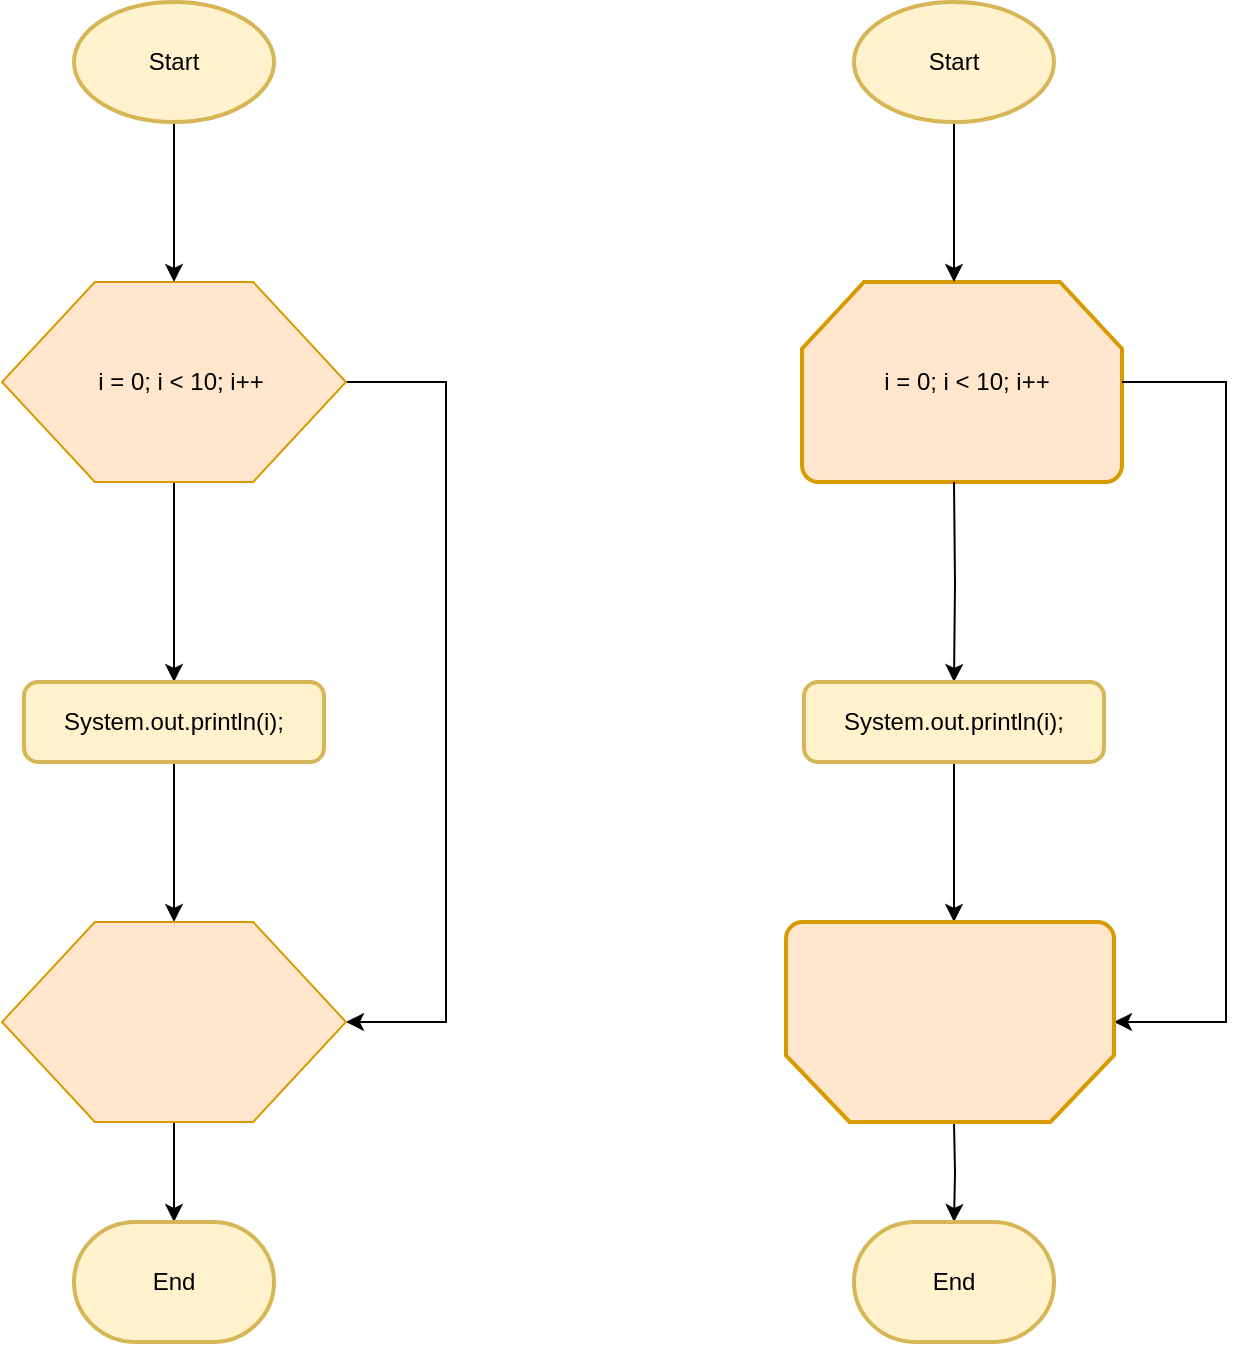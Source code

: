 <mxfile version="13.7.7" type="device"><diagram id="YACbZlrXsKEb8cNsv2js" name="Page-1"><mxGraphModel dx="1995" dy="1136" grid="1" gridSize="10" guides="1" tooltips="1" connect="1" arrows="1" fold="1" page="1" pageScale="1" pageWidth="850" pageHeight="1100" math="0" shadow="0"><root><mxCell id="0"/><mxCell id="1" parent="0"/><mxCell id="EWEAnqAEuMK6vZAX1EDd-26" value="" style="strokeWidth=2;html=1;shape=mxgraph.flowchart.loop_limit;whiteSpace=wrap;fillColor=#ffe6cc;strokeColor=#d79b00;" vertex="1" parent="1"><mxGeometry x="520" y="160" width="160" height="100" as="geometry"/></mxCell><mxCell id="EWEAnqAEuMK6vZAX1EDd-7" style="edgeStyle=orthogonalEdgeStyle;rounded=0;orthogonalLoop=1;jettySize=auto;html=1;exitX=0.5;exitY=1;exitDx=0;exitDy=0;entryX=0.5;entryY=0;entryDx=0;entryDy=0;" edge="1" parent="1" source="EWEAnqAEuMK6vZAX1EDd-1" target="EWEAnqAEuMK6vZAX1EDd-6"><mxGeometry relative="1" as="geometry"/></mxCell><mxCell id="EWEAnqAEuMK6vZAX1EDd-14" style="edgeStyle=orthogonalEdgeStyle;rounded=0;orthogonalLoop=1;jettySize=auto;html=1;exitX=1;exitY=0.5;exitDx=0;exitDy=0;entryX=1;entryY=0.5;entryDx=0;entryDy=0;" edge="1" parent="1" source="EWEAnqAEuMK6vZAX1EDd-1" target="EWEAnqAEuMK6vZAX1EDd-9"><mxGeometry relative="1" as="geometry"><Array as="points"><mxPoint x="342" y="210"/><mxPoint x="342" y="530"/></Array></mxGeometry></mxCell><mxCell id="EWEAnqAEuMK6vZAX1EDd-1" value="" style="verticalLabelPosition=bottom;verticalAlign=top;html=1;shape=hexagon;perimeter=hexagonPerimeter2;arcSize=6;size=0.27;fillColor=#ffe6cc;strokeColor=#d79b00;" vertex="1" parent="1"><mxGeometry x="120" y="160" width="172" height="100" as="geometry"/></mxCell><mxCell id="EWEAnqAEuMK6vZAX1EDd-3" style="edgeStyle=orthogonalEdgeStyle;rounded=0;orthogonalLoop=1;jettySize=auto;html=1;entryX=0.5;entryY=0;entryDx=0;entryDy=0;" edge="1" parent="1" source="EWEAnqAEuMK6vZAX1EDd-2" target="EWEAnqAEuMK6vZAX1EDd-1"><mxGeometry relative="1" as="geometry"/></mxCell><mxCell id="EWEAnqAEuMK6vZAX1EDd-2" value="Start" style="strokeWidth=2;html=1;shape=mxgraph.flowchart.start_1;whiteSpace=wrap;fillColor=#fff2cc;strokeColor=#d6b656;" vertex="1" parent="1"><mxGeometry x="156" y="20" width="100" height="60" as="geometry"/></mxCell><mxCell id="EWEAnqAEuMK6vZAX1EDd-4" value="i = 0; i &amp;lt; 10; i++" style="text;html=1;strokeColor=none;fillColor=none;align=center;verticalAlign=middle;whiteSpace=wrap;rounded=0;" vertex="1" parent="1"><mxGeometry x="147" y="200" width="125" height="20" as="geometry"/></mxCell><mxCell id="EWEAnqAEuMK6vZAX1EDd-10" style="edgeStyle=orthogonalEdgeStyle;rounded=0;orthogonalLoop=1;jettySize=auto;html=1;exitX=0.5;exitY=1;exitDx=0;exitDy=0;entryX=0.5;entryY=0;entryDx=0;entryDy=0;" edge="1" parent="1" source="EWEAnqAEuMK6vZAX1EDd-6" target="EWEAnqAEuMK6vZAX1EDd-9"><mxGeometry relative="1" as="geometry"/></mxCell><mxCell id="EWEAnqAEuMK6vZAX1EDd-6" value="System.out.println(i);" style="rounded=1;whiteSpace=wrap;html=1;absoluteArcSize=1;arcSize=14;strokeWidth=2;fillColor=#fff2cc;strokeColor=#d6b656;" vertex="1" parent="1"><mxGeometry x="131" y="360" width="150" height="40" as="geometry"/></mxCell><mxCell id="EWEAnqAEuMK6vZAX1EDd-12" style="edgeStyle=orthogonalEdgeStyle;rounded=0;orthogonalLoop=1;jettySize=auto;html=1;exitX=0.5;exitY=1;exitDx=0;exitDy=0;entryX=0.5;entryY=0;entryDx=0;entryDy=0;entryPerimeter=0;" edge="1" parent="1" source="EWEAnqAEuMK6vZAX1EDd-9" target="EWEAnqAEuMK6vZAX1EDd-11"><mxGeometry relative="1" as="geometry"/></mxCell><mxCell id="EWEAnqAEuMK6vZAX1EDd-9" value="" style="verticalLabelPosition=bottom;verticalAlign=top;html=1;shape=hexagon;perimeter=hexagonPerimeter2;arcSize=6;size=0.27;fillColor=#ffe6cc;strokeColor=#d79b00;" vertex="1" parent="1"><mxGeometry x="120" y="480" width="172" height="100" as="geometry"/></mxCell><mxCell id="EWEAnqAEuMK6vZAX1EDd-11" value="End" style="strokeWidth=2;html=1;shape=mxgraph.flowchart.terminator;whiteSpace=wrap;fillColor=#fff2cc;strokeColor=#d6b656;" vertex="1" parent="1"><mxGeometry x="156" y="630" width="100" height="60" as="geometry"/></mxCell><mxCell id="EWEAnqAEuMK6vZAX1EDd-15" style="edgeStyle=orthogonalEdgeStyle;rounded=0;orthogonalLoop=1;jettySize=auto;html=1;exitX=0.5;exitY=1;exitDx=0;exitDy=0;entryX=0.5;entryY=0;entryDx=0;entryDy=0;" edge="1" parent="1" target="EWEAnqAEuMK6vZAX1EDd-22"><mxGeometry relative="1" as="geometry"><mxPoint x="596" y="260" as="sourcePoint"/></mxGeometry></mxCell><mxCell id="EWEAnqAEuMK6vZAX1EDd-16" style="edgeStyle=orthogonalEdgeStyle;rounded=0;orthogonalLoop=1;jettySize=auto;html=1;entryX=0;entryY=0.5;entryDx=0;entryDy=0;entryPerimeter=0;" edge="1" parent="1" source="EWEAnqAEuMK6vZAX1EDd-26" target="EWEAnqAEuMK6vZAX1EDd-28"><mxGeometry relative="1" as="geometry"><Array as="points"><mxPoint x="732" y="210"/><mxPoint x="732" y="530"/></Array><mxPoint x="682" y="210" as="sourcePoint"/><mxPoint x="682" y="530" as="targetPoint"/></mxGeometry></mxCell><mxCell id="EWEAnqAEuMK6vZAX1EDd-18" style="edgeStyle=orthogonalEdgeStyle;rounded=0;orthogonalLoop=1;jettySize=auto;html=1;entryX=0.5;entryY=0;entryDx=0;entryDy=0;" edge="1" parent="1" source="EWEAnqAEuMK6vZAX1EDd-19"><mxGeometry relative="1" as="geometry"><mxPoint x="596" y="160" as="targetPoint"/></mxGeometry></mxCell><mxCell id="EWEAnqAEuMK6vZAX1EDd-19" value="Start" style="strokeWidth=2;html=1;shape=mxgraph.flowchart.start_1;whiteSpace=wrap;fillColor=#fff2cc;strokeColor=#d6b656;" vertex="1" parent="1"><mxGeometry x="546" y="20" width="100" height="60" as="geometry"/></mxCell><mxCell id="EWEAnqAEuMK6vZAX1EDd-20" value="i = 0; i &amp;lt; 10; i++" style="text;html=1;strokeColor=none;fillColor=none;align=center;verticalAlign=middle;whiteSpace=wrap;rounded=0;" vertex="1" parent="1"><mxGeometry x="540" y="200" width="125" height="20" as="geometry"/></mxCell><mxCell id="EWEAnqAEuMK6vZAX1EDd-21" style="edgeStyle=orthogonalEdgeStyle;rounded=0;orthogonalLoop=1;jettySize=auto;html=1;exitX=0.5;exitY=1;exitDx=0;exitDy=0;entryX=0.5;entryY=0;entryDx=0;entryDy=0;" edge="1" parent="1" source="EWEAnqAEuMK6vZAX1EDd-22"><mxGeometry relative="1" as="geometry"><mxPoint x="596" y="480" as="targetPoint"/></mxGeometry></mxCell><mxCell id="EWEAnqAEuMK6vZAX1EDd-22" value="System.out.println(i);" style="rounded=1;whiteSpace=wrap;html=1;absoluteArcSize=1;arcSize=14;strokeWidth=2;fillColor=#fff2cc;strokeColor=#d6b656;" vertex="1" parent="1"><mxGeometry x="521" y="360" width="150" height="40" as="geometry"/></mxCell><mxCell id="EWEAnqAEuMK6vZAX1EDd-23" style="edgeStyle=orthogonalEdgeStyle;rounded=0;orthogonalLoop=1;jettySize=auto;html=1;exitX=0.5;exitY=1;exitDx=0;exitDy=0;entryX=0.5;entryY=0;entryDx=0;entryDy=0;entryPerimeter=0;" edge="1" parent="1" target="EWEAnqAEuMK6vZAX1EDd-25"><mxGeometry relative="1" as="geometry"><mxPoint x="596" y="580" as="sourcePoint"/></mxGeometry></mxCell><mxCell id="EWEAnqAEuMK6vZAX1EDd-25" value="End" style="strokeWidth=2;html=1;shape=mxgraph.flowchart.terminator;whiteSpace=wrap;fillColor=#fff2cc;strokeColor=#d6b656;" vertex="1" parent="1"><mxGeometry x="546" y="630" width="100" height="60" as="geometry"/></mxCell><mxCell id="EWEAnqAEuMK6vZAX1EDd-28" value="" style="strokeWidth=2;html=1;shape=mxgraph.flowchart.loop_limit;whiteSpace=wrap;fillColor=#ffe6cc;strokeColor=#d79b00;rotation=-180;" vertex="1" parent="1"><mxGeometry x="512" y="480" width="164" height="100" as="geometry"/></mxCell></root></mxGraphModel></diagram></mxfile>